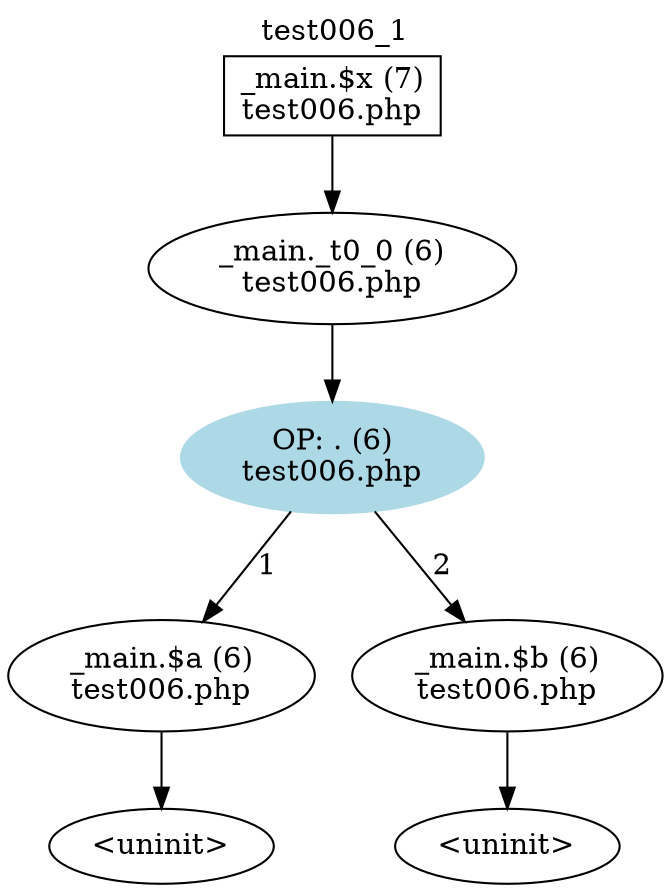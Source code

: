 digraph cfg {
  label="test006_1";
  labelloc=t;
  n1 [shape=box, label="_main.$x (7)\ntest006.php"];
  n2 [shape=ellipse, label="_main._t0_0 (6)\ntest006.php"];
  n3 [shape=ellipse, label="OP: . (6)\ntest006.php",style=filled,color=lightblue];
  n4 [shape=ellipse, label="_main.$a (6)\ntest006.php"];
  n5 [shape=ellipse, label="_main.$b (6)\ntest006.php"];
  n6 [shape=ellipse, label="<uninit>"];
  n7 [shape=ellipse, label="<uninit>"];
  n1 -> n2;
  n2 -> n3;
  n3 -> n4[label="1"];
  n3 -> n5[label="2"];
  n4 -> n6;
  n5 -> n7;
}
